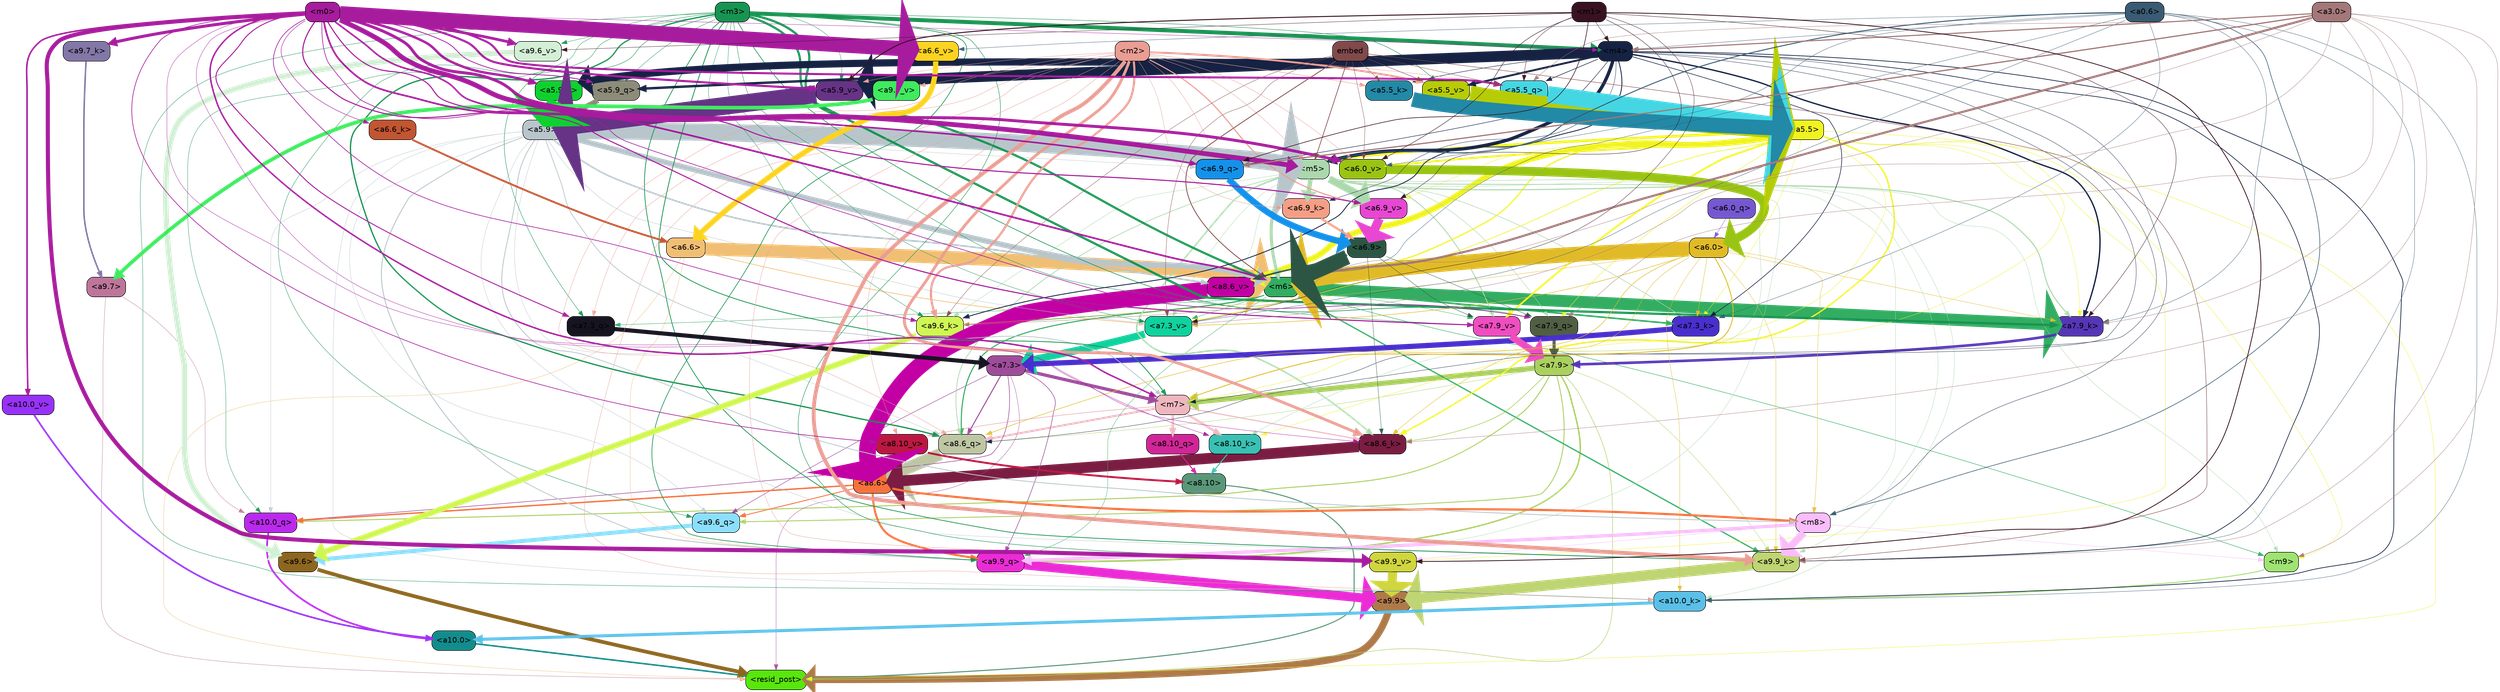 strict digraph "" {
	graph [bgcolor=transparent,
		layout=dot,
		overlap=false,
		splines=true
	];
	"<a10.0>"	[color=black,
		fillcolor="#128c8c",
		fontname=Helvetica,
		shape=box,
		style="filled, rounded"];
	"<resid_post>"	[color=black,
		fillcolor="#59e60d",
		fontname=Helvetica,
		shape=box,
		style="filled, rounded"];
	"<a10.0>" -> "<resid_post>"	[color="#128c8c",
		penwidth=2.7864551544189453];
	"<a9.9>"	[color=black,
		fillcolor="#af7a49",
		fontname=Helvetica,
		shape=box,
		style="filled, rounded"];
	"<a9.9>" -> "<resid_post>"	[color="#af7a49",
		penwidth=12.923796653747559];
	"<a9.7>"	[color=black,
		fillcolor="#bd769a",
		fontname=Helvetica,
		shape=box,
		style="filled, rounded"];
	"<a9.7>" -> "<resid_post>"	[color="#bd769a",
		penwidth=0.6];
	"<a10.0_q>"	[color=black,
		fillcolor="#ba29ec",
		fontname=Helvetica,
		shape=box,
		style="filled, rounded"];
	"<a9.7>" -> "<a10.0_q>"	[color="#bd769a",
		penwidth=0.6];
	"<a9.6>"	[color=black,
		fillcolor="#8d661f",
		fontname=Helvetica,
		shape=box,
		style="filled, rounded"];
	"<a9.6>" -> "<resid_post>"	[color="#8d661f",
		penwidth=6.787586212158203];
	"<a8.10>"	[color=black,
		fillcolor="#599778",
		fontname=Helvetica,
		shape=box,
		style="filled, rounded"];
	"<a8.10>" -> "<resid_post>"	[color="#599778",
		penwidth=1.893411636352539];
	"<a7.9>"	[color=black,
		fillcolor="#aad05f",
		fontname=Helvetica,
		shape=box,
		style="filled, rounded"];
	"<a7.9>" -> "<resid_post>"	[color="#aad05f",
		penwidth=0.8844146728515625];
	"<a7.9>" -> "<a10.0_q>"	[color="#aad05f",
		penwidth=1.7344818115234375];
	"<a9.9_q>"	[color=black,
		fillcolor="#eb2cd6",
		fontname=Helvetica,
		shape=box,
		style="filled, rounded"];
	"<a7.9>" -> "<a9.9_q>"	[color="#aad05f",
		penwidth=2.556764602661133];
	"<a9.6_q>"	[color=black,
		fillcolor="#8cdffc",
		fontname=Helvetica,
		shape=box,
		style="filled, rounded"];
	"<a7.9>" -> "<a9.6_q>"	[color="#aad05f",
		penwidth=1.5734024047851562];
	"<a9.9_k>"	[color=black,
		fillcolor="#bfd472",
		fontname=Helvetica,
		shape=box,
		style="filled, rounded"];
	"<a7.9>" -> "<a9.9_k>"	[color="#aad05f",
		penwidth=0.6];
	"<a8.6_q>"	[color=black,
		fillcolor="#bec6a3",
		fontname=Helvetica,
		shape=box,
		style="filled, rounded"];
	"<a7.9>" -> "<a8.6_q>"	[color="#aad05f",
		penwidth=0.6];
	"<a8.6_k>"	[color=black,
		fillcolor="#7b1d42",
		fontname=Helvetica,
		shape=box,
		style="filled, rounded"];
	"<a7.9>" -> "<a8.6_k>"	[color="#aad05f",
		penwidth=1.1044578552246094];
	"<m7>"	[color=black,
		fillcolor="#eeb7c0",
		fontname=Helvetica,
		shape=box,
		style="filled, rounded"];
	"<a7.9>" -> "<m7>"	[color="#aad05f",
		penwidth=9.303291320800781];
	"<a7.3>"	[color=black,
		fillcolor="#9f4c9b",
		fontname=Helvetica,
		shape=box,
		style="filled, rounded"];
	"<a7.3>" -> "<resid_post>"	[color="#9f4c9b",
		penwidth=0.6];
	"<a7.3>" -> "<a10.0_q>"	[color="#9f4c9b",
		penwidth=1.0196304321289062];
	"<a7.3>" -> "<a9.9_q>"	[color="#9f4c9b",
		penwidth=1.0234184265136719];
	"<a7.3>" -> "<a9.6_q>"	[color="#9f4c9b",
		penwidth=0.8452873229980469];
	"<a7.3>" -> "<a8.6_q>"	[color="#9f4c9b",
		penwidth=1.7823410034179688];
	"<a7.3>" -> "<m7>"	[color="#9f4c9b",
		penwidth=5.876461029052734];
	"<a6.6>"	[color=black,
		fillcolor="#f1bf74",
		fontname=Helvetica,
		shape=box,
		style="filled, rounded"];
	"<a6.6>" -> "<resid_post>"	[color="#f1bf74",
		penwidth=0.6];
	"<m6>"	[color=black,
		fillcolor="#32ad62",
		fontname=Helvetica,
		shape=box,
		style="filled, rounded"];
	"<a6.6>" -> "<m6>"	[color="#f1bf74",
		penwidth=23.930784225463867];
	"<a6.6>" -> "<a9.9_q>"	[color="#f1bf74",
		penwidth=0.6];
	"<a7.3_v>"	[color=black,
		fillcolor="#0fd29e",
		fontname=Helvetica,
		shape=box,
		style="filled, rounded"];
	"<a6.6>" -> "<a7.3_v>"	[color="#f1bf74",
		penwidth=1.21759033203125];
	"<a5.5>"	[color=black,
		fillcolor="#f0f322",
		fontname=Helvetica,
		shape=box,
		style="filled, rounded"];
	"<a5.5>" -> "<resid_post>"	[color="#f0f322",
		penwidth=0.6];
	"<m9>"	[color=black,
		fillcolor="#9fe372",
		fontname=Helvetica,
		shape=box,
		style="filled, rounded"];
	"<a5.5>" -> "<m9>"	[color="#f0f322",
		penwidth=0.6];
	"<m5>"	[color=black,
		fillcolor="#abd8ac",
		fontname=Helvetica,
		shape=box,
		style="filled, rounded"];
	"<a5.5>" -> "<m5>"	[color="#f0f322",
		penwidth=4.7835540771484375];
	"<a5.5>" -> "<m6>"	[color="#f0f322",
		penwidth=2.1995925903320312];
	"<a9.9_v>"	[color=black,
		fillcolor="#cfd63e",
		fontname=Helvetica,
		shape=box,
		style="filled, rounded"];
	"<a5.5>" -> "<a9.9_v>"	[color="#f0f322",
		penwidth=0.6];
	"<a8.10_k>"	[color=black,
		fillcolor="#39c1b3",
		fontname=Helvetica,
		shape=box,
		style="filled, rounded"];
	"<a5.5>" -> "<a8.10_k>"	[color="#f0f322",
		penwidth=0.6];
	"<a5.5>" -> "<a8.6_k>"	[color="#f0f322",
		penwidth=2.472736358642578];
	"<a8.6_v>"	[color=black,
		fillcolor="#c300a4",
		fontname=Helvetica,
		shape=box,
		style="filled, rounded"];
	"<a5.5>" -> "<a8.6_v>"	[color="#f0f322",
		penwidth=10.442989349365234];
	"<a5.5>" -> "<m7>"	[color="#f0f322",
		penwidth=0.6];
	"<a7.9_q>"	[color=black,
		fillcolor="#505f43",
		fontname=Helvetica,
		shape=box,
		style="filled, rounded"];
	"<a5.5>" -> "<a7.9_q>"	[color="#f0f322",
		penwidth=0.7591667175292969];
	"<a7.9_k>"	[color=black,
		fillcolor="#5536b7",
		fontname=Helvetica,
		shape=box,
		style="filled, rounded"];
	"<a5.5>" -> "<a7.9_k>"	[color="#f0f322",
		penwidth=0.6];
	"<a7.3_k>"	[color=black,
		fillcolor="#492fcf",
		fontname=Helvetica,
		shape=box,
		style="filled, rounded"];
	"<a5.5>" -> "<a7.3_k>"	[color="#f0f322",
		penwidth=0.6];
	"<a7.9_v>"	[color=black,
		fillcolor="#ef4dc0",
		fontname=Helvetica,
		shape=box,
		style="filled, rounded"];
	"<a5.5>" -> "<a7.9_v>"	[color="#f0f322",
		penwidth=3.245147705078125];
	"<a5.5>" -> "<a7.3_v>"	[color="#f0f322",
		penwidth=1.1645736694335938];
	"<a6.9_v>"	[color=black,
		fillcolor="#e747d2",
		fontname=Helvetica,
		shape=box,
		style="filled, rounded"];
	"<a5.5>" -> "<a6.9_v>"	[color="#f0f322",
		penwidth=0.6];
	"<a6.0_v>"	[color=black,
		fillcolor="#9ac414",
		fontname=Helvetica,
		shape=box,
		style="filled, rounded"];
	"<a5.5>" -> "<a6.0_v>"	[color="#f0f322",
		penwidth=3.363260269165039];
	"<a10.0_q>" -> "<a10.0>"	[color="#ba29ec",
		penwidth=3.1444664001464844];
	"<a10.0_k>"	[color=black,
		fillcolor="#5ac0e8",
		fontname=Helvetica,
		shape=box,
		style="filled, rounded"];
	"<a10.0_k>" -> "<a10.0>"	[color="#5ac0e8",
		penwidth=5.4525909423828125];
	"<a10.0_v>"	[color=black,
		fillcolor="#9732f8",
		fontname=Helvetica,
		shape=box,
		style="filled, rounded"];
	"<a10.0_v>" -> "<a10.0>"	[color="#9732f8",
		penwidth=3.0300064086914062];
	"<a8.6>"	[color=black,
		fillcolor="#f7713c",
		fontname=Helvetica,
		shape=box,
		style="filled, rounded"];
	"<a8.6>" -> "<a10.0_q>"	[color="#f7713c",
		penwidth=2.5089454650878906];
	"<m8>"	[color=black,
		fillcolor="#f9bdfa",
		fontname=Helvetica,
		shape=box,
		style="filled, rounded"];
	"<a8.6>" -> "<m8>"	[color="#f7713c",
		penwidth=3.8859214782714844];
	"<a8.6>" -> "<a9.9_q>"	[color="#f7713c",
		penwidth=3.6845054626464844];
	"<a8.6>" -> "<a9.6_q>"	[color="#f7713c",
		penwidth=1.5447807312011719];
	"<a5.9>"	[color=black,
		fillcolor="#b8c6cc",
		fontname=Helvetica,
		shape=box,
		style="filled, rounded"];
	"<a5.9>" -> "<a10.0_q>"	[color="#b8c6cc",
		penwidth=0.6];
	"<a5.9>" -> "<a10.0_k>"	[color="#b8c6cc",
		penwidth=0.6];
	"<a5.9>" -> "<m5>"	[color="#b8c6cc",
		penwidth=31.267347157001495];
	"<a5.9>" -> "<m8>"	[color="#b8c6cc",
		penwidth=1.464630126953125];
	"<a5.9>" -> "<m6>"	[color="#b8c6cc",
		penwidth=9.825342178344727];
	"<a5.9>" -> "<a9.9_q>"	[color="#b8c6cc",
		penwidth=1.596353530883789];
	"<a5.9>" -> "<a9.6_q>"	[color="#b8c6cc",
		penwidth=0.6];
	"<a5.9>" -> "<a9.9_k>"	[color="#b8c6cc",
		penwidth=0.6];
	"<a5.9>" -> "<a8.6_q>"	[color="#b8c6cc",
		penwidth=0.6];
	"<a5.9>" -> "<a8.6_v>"	[color="#b8c6cc",
		penwidth=2.8492889404296875];
	"<a5.9>" -> "<m7>"	[color="#b8c6cc",
		penwidth=1.298828125];
	"<a5.9>" -> "<a7.3_v>"	[color="#b8c6cc",
		penwidth=0.6673469543457031];
	"<a6.9_q>"	[color=black,
		fillcolor="#1492eb",
		fontname=Helvetica,
		shape=box,
		style="filled, rounded"];
	"<a5.9>" -> "<a6.9_q>"	[color="#b8c6cc",
		penwidth=0.6];
	"<m3>"	[color=black,
		fillcolor="#189452",
		fontname=Helvetica,
		shape=box,
		style="filled, rounded"];
	"<m3>" -> "<a10.0_q>"	[color="#189452",
		penwidth=0.6];
	"<m3>" -> "<a10.0_k>"	[color="#189452",
		penwidth=0.6515960693359375];
	"<m4>"	[color=black,
		fillcolor="#152243",
		fontname=Helvetica,
		shape=box,
		style="filled, rounded"];
	"<m3>" -> "<m4>"	[color="#189452",
		penwidth=7.229139089584351];
	"<m3>" -> "<m6>"	[color="#189452",
		penwidth=3.9082374572753906];
	"<m3>" -> "<a9.9_q>"	[color="#189452",
		penwidth=1.1573524475097656];
	"<m3>" -> "<a9.6_q>"	[color="#189452",
		penwidth=0.6665763854980469];
	"<m3>" -> "<a9.9_k>"	[color="#189452",
		penwidth=1.2922554016113281];
	"<a9.6_k>"	[color=black,
		fillcolor="#d0f654",
		fontname=Helvetica,
		shape=box,
		style="filled, rounded"];
	"<m3>" -> "<a9.6_k>"	[color="#189452",
		penwidth=0.6];
	"<m3>" -> "<a9.9_v>"	[color="#189452",
		penwidth=0.8194351196289062];
	"<a9.6_v>"	[color=black,
		fillcolor="#d3efd5",
		fontname=Helvetica,
		shape=box,
		style="filled, rounded"];
	"<m3>" -> "<a9.6_v>"	[color="#189452",
		penwidth=0.6];
	"<m3>" -> "<a8.6_q>"	[color="#189452",
		penwidth=2.3087081909179688];
	"<m3>" -> "<m7>"	[color="#189452",
		penwidth=1.4269332885742188];
	"<m3>" -> "<a7.9_q>"	[color="#189452",
		penwidth=1.1066970825195312];
	"<a7.3_q>"	[color=black,
		fillcolor="#161421",
		fontname=Helvetica,
		shape=box,
		style="filled, rounded"];
	"<m3>" -> "<a7.3_q>"	[color="#189452",
		penwidth=0.7512741088867188];
	"<m3>" -> "<a7.9_k>"	[color="#189452",
		penwidth=4.039222717285156];
	"<m3>" -> "<a7.9_v>"	[color="#189452",
		penwidth=0.7148361206054688];
	"<m3>" -> "<a7.3_v>"	[color="#189452",
		penwidth=0.6];
	"<a5.9_q>"	[color=black,
		fillcolor="#8d8b79",
		fontname=Helvetica,
		shape=box,
		style="filled, rounded"];
	"<m3>" -> "<a5.9_q>"	[color="#189452",
		penwidth=0.6];
	"<a5.9_v>"	[color=black,
		fillcolor="#663386",
		fontname=Helvetica,
		shape=box,
		style="filled, rounded"];
	"<m3>" -> "<a5.9_v>"	[color="#189452",
		penwidth=0.6];
	"<a5.5_v>"	[color=black,
		fillcolor="#b6cc06",
		fontname=Helvetica,
		shape=box,
		style="filled, rounded"];
	"<m3>" -> "<a5.5_v>"	[color="#189452",
		penwidth=0.77032470703125];
	"<m9>" -> "<a10.0_k>"	[color="#9fe372",
		penwidth=1.6660614013671875];
	"<a6.0>"	[color=black,
		fillcolor="#e1bb27",
		fontname=Helvetica,
		shape=box,
		style="filled, rounded"];
	"<a6.0>" -> "<a10.0_k>"	[color="#e1bb27",
		penwidth=0.6];
	"<a6.0>" -> "<m8>"	[color="#e1bb27",
		penwidth=0.6];
	"<a6.0>" -> "<m6>"	[color="#e1bb27",
		penwidth=27.421106338500977];
	"<a6.0>" -> "<a9.9_k>"	[color="#e1bb27",
		penwidth=0.6];
	"<a6.0>" -> "<a9.6_k>"	[color="#e1bb27",
		penwidth=0.6];
	"<a6.0>" -> "<a8.6_q>"	[color="#e1bb27",
		penwidth=0.9132194519042969];
	"<a6.0>" -> "<a8.6_k>"	[color="#e1bb27",
		penwidth=0.6815147399902344];
	"<a6.0>" -> "<m7>"	[color="#e1bb27",
		penwidth=1.6019248962402344];
	"<a6.0>" -> "<a7.9_k>"	[color="#e1bb27",
		penwidth=0.6];
	"<a6.0>" -> "<a7.3_k>"	[color="#e1bb27",
		penwidth=0.6977958679199219];
	"<a6.0>" -> "<a7.3_v>"	[color="#e1bb27",
		penwidth=0.929962158203125];
	"<m5>" -> "<a10.0_k>"	[color="#abd8ac",
		penwidth=0.6];
	"<m5>" -> "<m9>"	[color="#abd8ac",
		penwidth=0.6];
	"<m5>" -> "<m8>"	[color="#abd8ac",
		penwidth=0.6];
	"<m5>" -> "<m6>"	[color="#abd8ac",
		penwidth=5.431392669677734];
	"<m5>" -> "<a9.9_q>"	[color="#abd8ac",
		penwidth=0.6];
	"<m5>" -> "<a9.9_k>"	[color="#abd8ac",
		penwidth=0.6];
	"<m5>" -> "<a9.6_k>"	[color="#abd8ac",
		penwidth=0.6386642456054688];
	"<m5>" -> "<a8.6_q>"	[color="#abd8ac",
		penwidth=1.2591972351074219];
	"<m5>" -> "<a8.10_k>"	[color="#abd8ac",
		penwidth=0.6];
	"<m5>" -> "<a8.6_k>"	[color="#abd8ac",
		penwidth=2.6946449279785156];
	"<m5>" -> "<a8.6_v>"	[color="#abd8ac",
		penwidth=0.6];
	"<m5>" -> "<a7.9_q>"	[color="#abd8ac",
		penwidth=0.7665519714355469];
	"<m5>" -> "<a7.9_k>"	[color="#abd8ac",
		penwidth=1.8526344299316406];
	"<m5>" -> "<a7.3_k>"	[color="#abd8ac",
		penwidth=0.9341239929199219];
	"<m5>" -> "<a7.9_v>"	[color="#abd8ac",
		penwidth=1.5646629333496094];
	"<m5>" -> "<a7.3_v>"	[color="#abd8ac",
		penwidth=0.6];
	"<a6.9_k>"	[color=black,
		fillcolor="#f59e86",
		fontname=Helvetica,
		shape=box,
		style="filled, rounded"];
	"<m5>" -> "<a6.9_k>"	[color="#abd8ac",
		penwidth=8.011568069458008];
	"<m5>" -> "<a6.9_v>"	[color="#abd8ac",
		penwidth=13.59255313873291];
	"<m4>" -> "<a10.0_k>"	[color="#152243",
		penwidth=1.25018310546875];
	"<m4>" -> "<m5>"	[color="#152243",
		penwidth=6.1193389892578125];
	"<m4>" -> "<m8>"	[color="#152243",
		penwidth=0.6];
	"<m4>" -> "<a9.9_k>"	[color="#152243",
		penwidth=1.1661796569824219];
	"<m4>" -> "<a9.6_k>"	[color="#152243",
		penwidth=1.4973335266113281];
	"<m4>" -> "<a8.6_q>"	[color="#152243",
		penwidth=0.6];
	"<m4>" -> "<m7>"	[color="#152243",
		penwidth=0.6];
	"<m4>" -> "<a7.9_k>"	[color="#152243",
		penwidth=2.4165687561035156];
	"<m4>" -> "<a7.3_k>"	[color="#152243",
		penwidth=1.0460968017578125];
	"<m4>" -> "<a6.9_q>"	[color="#152243",
		penwidth=0.8512439727783203];
	"<m4>" -> "<a6.9_k>"	[color="#152243",
		penwidth=0.6];
	"<m4>" -> "<a5.9_q>"	[color="#152243",
		penwidth=4.355656862258911];
	"<a5.5_q>"	[color=black,
		fillcolor="#44d7e3",
		fontname=Helvetica,
		shape=box,
		style="filled, rounded"];
	"<m4>" -> "<a5.5_q>"	[color="#152243",
		penwidth=0.9633944928646088];
	"<a5.9_k>"	[color=black,
		fillcolor="#0ed12f",
		fontname=Helvetica,
		shape=box,
		style="filled, rounded"];
	"<m4>" -> "<a5.9_k>"	[color="#152243",
		penwidth=13.172050669789314];
	"<a5.5_k>"	[color=black,
		fillcolor="#2289a6",
		fontname=Helvetica,
		shape=box,
		style="filled, rounded"];
	"<m4>" -> "<a5.5_k>"	[color="#152243",
		penwidth=0.8152766693383455];
	"<m4>" -> "<a5.9_v>"	[color="#152243",
		penwidth=19.4284610748291];
	"<m4>" -> "<a5.5_v>"	[color="#152243",
		penwidth=3.507258892059326];
	"<m2>"	[color=black,
		fillcolor="#e99d93",
		fontname=Helvetica,
		shape=box,
		style="filled, rounded"];
	"<m2>" -> "<a10.0_k>"	[color="#e99d93",
		penwidth=0.6];
	"<m2>" -> "<m5>"	[color="#e99d93",
		penwidth=0.6];
	"<m2>" -> "<a9.9_k>"	[color="#e99d93",
		penwidth=6.92070198059082];
	"<m2>" -> "<a9.6_k>"	[color="#e99d93",
		penwidth=3.8988914489746094];
	"<m2>" -> "<a9.9_v>"	[color="#e99d93",
		penwidth=0.6];
	"<a9.7_v>"	[color=black,
		fillcolor="#3fea5e",
		fontname=Helvetica,
		shape=box,
		style="filled, rounded"];
	"<m2>" -> "<a9.7_v>"	[color="#e99d93",
		penwidth=0.6];
	"<m2>" -> "<a8.6_q>"	[color="#e99d93",
		penwidth=0.6];
	"<m2>" -> "<a8.6_k>"	[color="#e99d93",
		penwidth=5.143730163574219];
	"<a8.10_v>"	[color=black,
		fillcolor="#bb1942",
		fontname=Helvetica,
		shape=box,
		style="filled, rounded"];
	"<m2>" -> "<a8.10_v>"	[color="#e99d93",
		penwidth=0.6];
	"<m2>" -> "<a7.3_q>"	[color="#e99d93",
		penwidth=0.6];
	"<m2>" -> "<a6.9_q>"	[color="#e99d93",
		penwidth=0.6];
	"<m2>" -> "<a6.9_k>"	[color="#e99d93",
		penwidth=0.6];
	"<m2>" -> "<a6.9_v>"	[color="#e99d93",
		penwidth=2.028548240661621];
	"<m2>" -> "<a6.0_v>"	[color="#e99d93",
		penwidth=0.6];
	"<m2>" -> "<a5.5_q>"	[color="#e99d93",
		penwidth=0.6];
	"<m2>" -> "<a5.5_k>"	[color="#e99d93",
		penwidth=0.7776045799255371];
	"<m2>" -> "<a5.9_v>"	[color="#e99d93",
		penwidth=0.6];
	"<m2>" -> "<a5.5_v>"	[color="#e99d93",
		penwidth=3.4590091705322266];
	"<a0.6>"	[color=black,
		fillcolor="#395b73",
		fontname=Helvetica,
		shape=box,
		style="filled, rounded"];
	"<a0.6>" -> "<a10.0_k>"	[color="#395b73",
		penwidth=0.6];
	"<a0.6>" -> "<m5>"	[color="#395b73",
		penwidth=1.7274513244628906];
	"<a0.6>" -> "<m4>"	[color="#395b73",
		penwidth=0.6];
	"<a0.6>" -> "<m8>"	[color="#395b73",
		penwidth=1.0607566833496094];
	"<a0.6>" -> "<m6>"	[color="#395b73",
		penwidth=0.6];
	"<a0.6>" -> "<a9.9_k>"	[color="#395b73",
		penwidth=0.6];
	"<a0.6>" -> "<a7.9_k>"	[color="#395b73",
		penwidth=0.6];
	"<a0.6>" -> "<a7.3_k>"	[color="#395b73",
		penwidth=0.6];
	"<a0.6>" -> "<a7.3_v>"	[color="#395b73",
		penwidth=0.6];
	"<a6.6_v>"	[color=black,
		fillcolor="#fcd321",
		fontname=Helvetica,
		shape=box,
		style="filled, rounded"];
	"<a0.6>" -> "<a6.6_v>"	[color="#395b73",
		penwidth=0.6];
	"<a0.6>" -> "<a6.0_v>"	[color="#395b73",
		penwidth=0.6];
	"<m0>"	[color=black,
		fillcolor="#a71b9d",
		fontname=Helvetica,
		shape=box,
		style="filled, rounded"];
	"<m0>" -> "<a10.0_v>"	[color="#a71b9d",
		penwidth=2.7909584045410156];
	"<m0>" -> "<m5>"	[color="#a71b9d",
		penwidth=8.78599739074707];
	"<m0>" -> "<m4>"	[color="#a71b9d",
		penwidth=0.6];
	"<m0>" -> "<m6>"	[color="#a71b9d",
		penwidth=3.150815963745117];
	"<a9.7_k>"	[color=black,
		fillcolor="#8277a6",
		fontname=Helvetica,
		shape=box,
		style="filled, rounded"];
	"<m0>" -> "<a9.7_k>"	[color="#a71b9d",
		penwidth=5.480962753295898];
	"<m0>" -> "<a9.6_k>"	[color="#a71b9d",
		penwidth=1.15008544921875];
	"<m0>" -> "<a9.9_v>"	[color="#a71b9d",
		penwidth=7.475120544433594];
	"<m0>" -> "<a9.6_v>"	[color="#a71b9d",
		penwidth=4.936069488525391];
	"<m0>" -> "<a8.10_k>"	[color="#a71b9d",
		penwidth=0.6];
	"<m0>" -> "<a8.6_k>"	[color="#a71b9d",
		penwidth=0.6];
	"<m0>" -> "<a8.10_v>"	[color="#a71b9d",
		penwidth=1.1534996032714844];
	"<m0>" -> "<m7>"	[color="#a71b9d",
		penwidth=2.678760528564453];
	"<m0>" -> "<a7.9_q>"	[color="#a71b9d",
		penwidth=1.1338691711425781];
	"<m0>" -> "<a7.3_q>"	[color="#a71b9d",
		penwidth=1.6680107116699219];
	"<m0>" -> "<a7.9_v>"	[color="#a71b9d",
		penwidth=1.9322586059570312];
	"<m0>" -> "<a6.9_q>"	[color="#a71b9d",
		penwidth=2.9280242919921875];
	"<a6.6_k>"	[color=black,
		fillcolor="#c25532",
		fontname=Helvetica,
		shape=box,
		style="filled, rounded"];
	"<m0>" -> "<a6.6_k>"	[color="#a71b9d",
		penwidth=0.8051528930664062];
	"<m0>" -> "<a6.9_v>"	[color="#a71b9d",
		penwidth=1.90679931640625];
	"<m0>" -> "<a6.6_v>"	[color="#a71b9d",
		penwidth=27.590713024139404];
	"<m0>" -> "<a6.0_v>"	[color="#a71b9d",
		penwidth=5.300485610961914];
	"<m0>" -> "<a5.9_q>"	[color="#a71b9d",
		penwidth=1.4063267260789871];
	"<m0>" -> "<a5.5_q>"	[color="#a71b9d",
		penwidth=3.669348359107971];
	"<m0>" -> "<a5.9_k>"	[color="#a71b9d",
		penwidth=4.430317521095276];
	"<m0>" -> "<a5.9_v>"	[color="#a71b9d",
		penwidth=3.794544219970703];
	"<m8>" -> "<m9>"	[color="#f9bdfa",
		penwidth=0.6313362121582031];
	"<m8>" -> "<a9.9_q>"	[color="#f9bdfa",
		penwidth=5.770286560058594];
	"<m8>" -> "<a9.9_k>"	[color="#f9bdfa",
		penwidth=13.544536590576172];
	"<m8>" -> "<a9.9_v>"	[color="#f9bdfa",
		penwidth=0.6769180297851562];
	"<m6>" -> "<m9>"	[color="#32ad62",
		penwidth=0.831085205078125];
	"<m6>" -> "<a9.9_q>"	[color="#32ad62",
		penwidth=0.6];
	"<m6>" -> "<a9.9_k>"	[color="#32ad62",
		penwidth=2.2610092163085938];
	"<m6>" -> "<a9.6_k>"	[color="#32ad62",
		penwidth=0.9135551452636719];
	"<m6>" -> "<a8.6_q>"	[color="#32ad62",
		penwidth=1.8845787048339844];
	"<m6>" -> "<a7.9_q>"	[color="#32ad62",
		penwidth=0.6];
	"<m6>" -> "<a7.3_q>"	[color="#32ad62",
		penwidth=0.6883163452148438];
	"<m6>" -> "<a7.9_k>"	[color="#32ad62",
		penwidth=21.964813232421875];
	"<m6>" -> "<a7.3_k>"	[color="#32ad62",
		penwidth=2.91131591796875];
	"<m6>" -> "<a7.9_v>"	[color="#32ad62",
		penwidth=0.6];
	"<m6>" -> "<a7.3_v>"	[color="#32ad62",
		penwidth=0.6];
	"<a3.0>"	[color=black,
		fillcolor="#a47879",
		fontname=Helvetica,
		shape=box,
		style="filled, rounded"];
	"<a3.0>" -> "<m9>"	[color="#a47879",
		penwidth=0.6];
	"<a3.0>" -> "<m4>"	[color="#a47879",
		penwidth=1.9741888046264648];
	"<a3.0>" -> "<m6>"	[color="#a47879",
		penwidth=3.8968238830566406];
	"<a3.0>" -> "<a9.9_k>"	[color="#a47879",
		penwidth=0.6];
	"<a3.0>" -> "<a9.6_k>"	[color="#a47879",
		penwidth=0.6];
	"<a3.0>" -> "<a8.6_k>"	[color="#a47879",
		penwidth=0.6];
	"<a3.0>" -> "<a7.9_q>"	[color="#a47879",
		penwidth=0.6];
	"<a3.0>" -> "<a7.9_k>"	[color="#a47879",
		penwidth=0.6];
	"<a3.0>" -> "<a7.3_v>"	[color="#a47879",
		penwidth=0.6];
	"<a3.0>" -> "<a6.9_q>"	[color="#a47879",
		penwidth=2.1861515045166016];
	"<a3.0>" -> "<a5.5_q>"	[color="#a47879",
		penwidth=0.6];
	"<a9.9_q>" -> "<a9.9>"	[color="#eb2cd6",
		penwidth=16.464736938476562];
	"<a9.6_q>" -> "<a9.6>"	[color="#8cdffc",
		penwidth=7.308631896972656];
	"<a9.9_k>" -> "<a9.9>"	[color="#bfd472",
		penwidth=19.301467895507812];
	"<a9.7_k>" -> "<a9.7>"	[color="#8277a6",
		penwidth=2.7707557678222656];
	"<a9.6_k>" -> "<a9.6>"	[color="#d0f654",
		penwidth=10.403305053710938];
	"<a9.9_v>" -> "<a9.9>"	[color="#cfd63e",
		penwidth=16.81983184814453];
	"<a9.7_v>" -> "<a9.7>"	[color="#3fea5e",
		penwidth=6.70074462890625];
	"<a9.6_v>" -> "<a9.6>"	[color="#d3efd5",
		penwidth=9.79925537109375];
	embed	[color=black,
		fillcolor="#82494b",
		fontname=Helvetica,
		shape=box,
		style="filled, rounded"];
	embed -> "<m5>"	[color="#82494b",
		penwidth=1.1670169830322266];
	embed -> "<m6>"	[color="#82494b",
		penwidth=1.4111289978027344];
	embed -> "<a9.9_k>"	[color="#82494b",
		penwidth=0.80859375];
	embed -> "<a9.6_k>"	[color="#82494b",
		penwidth=0.6];
	embed -> "<a7.3_v>"	[color="#82494b",
		penwidth=0.6];
	embed -> "<a6.0_v>"	[color="#82494b",
		penwidth=0.6];
	embed -> "<a5.5_q>"	[color="#82494b",
		penwidth=0.6];
	embed -> "<a5.5_k>"	[color="#82494b",
		penwidth=0.6];
	embed -> "<a5.5_v>"	[color="#82494b",
		penwidth=0.7409811019897461];
	"<m1>"	[color=black,
		fillcolor="#381220",
		fontname=Helvetica,
		shape=box,
		style="filled, rounded"];
	"<m1>" -> "<m4>"	[color="#381220",
		penwidth=0.6];
	"<m1>" -> "<a9.9_v>"	[color="#381220",
		penwidth=1.4208946228027344];
	"<m1>" -> "<a9.6_v>"	[color="#381220",
		penwidth=0.6];
	"<m1>" -> "<a7.9_k>"	[color="#381220",
		penwidth=0.6887626647949219];
	"<m1>" -> "<a7.3_v>"	[color="#381220",
		penwidth=0.6];
	"<m1>" -> "<a6.9_q>"	[color="#381220",
		penwidth=1.0768356323242188];
	"<m1>" -> "<a6.9_v>"	[color="#381220",
		penwidth=0.6883478164672852];
	"<m1>" -> "<a6.0_v>"	[color="#381220",
		penwidth=0.7740592956542969];
	"<m1>" -> "<a5.5_q>"	[color="#381220",
		penwidth=0.6];
	"<m1>" -> "<a5.9_v>"	[color="#381220",
		penwidth=1.7338924407958984];
	"<a8.10_q>"	[color=black,
		fillcolor="#d12698",
		fontname=Helvetica,
		shape=box,
		style="filled, rounded"];
	"<a8.10_q>" -> "<a8.10>"	[color="#d12698",
		penwidth=1.7811279296875];
	"<a8.6_q>" -> "<a8.6>"	[color="#bec6a3",
		penwidth=22.317277908325195];
	"<a8.10_k>" -> "<a8.10>"	[color="#39c1b3",
		penwidth=1.7837142944335938];
	"<a8.6_k>" -> "<a8.6>"	[color="#7b1d42",
		penwidth=19.71087646484375];
	"<a8.10_v>" -> "<a8.10>"	[color="#bb1942",
		penwidth=3.5402908325195312];
	"<a8.6_v>" -> "<a8.6>"	[color="#c300a4",
		penwidth=30.895540237426758];
	"<m7>" -> "<a8.10_q>"	[color="#eeb7c0",
		penwidth=4.252986907958984];
	"<m7>" -> "<a8.6_q>"	[color="#eeb7c0",
		penwidth=3.5507469177246094];
	"<m7>" -> "<a8.10_k>"	[color="#eeb7c0",
		penwidth=3.938507080078125];
	"<m7>" -> "<a8.6_k>"	[color="#eeb7c0",
		penwidth=1.8858871459960938];
	"<m7>" -> "<a8.10_v>"	[color="#eeb7c0",
		penwidth=1.2127037048339844];
	"<a6.9>"	[color=black,
		fillcolor="#2c5643",
		fontname=Helvetica,
		shape=box,
		style="filled, rounded"];
	"<a6.9>" -> "<m6>"	[color="#2c5643",
		penwidth=27.450809478759766];
	"<a6.9>" -> "<a8.6_k>"	[color="#2c5643",
		penwidth=0.6];
	"<a6.9>" -> "<a8.6_v>"	[color="#2c5643",
		penwidth=2.679126739501953];
	"<a6.9>" -> "<a7.9_q>"	[color="#2c5643",
		penwidth=0.6];
	"<a6.9>" -> "<a7.9_v>"	[color="#2c5643",
		penwidth=0.6488113403320312];
	"<a7.9_q>" -> "<a7.9>"	[color="#505f43",
		penwidth=5.569522857666016];
	"<a7.3_q>" -> "<a7.3>"	[color="#161421",
		penwidth=7.5018310546875];
	"<a7.9_k>" -> "<a7.9>"	[color="#5536b7",
		penwidth=4.734790802001953];
	"<a7.3_k>" -> "<a7.3>"	[color="#492fcf",
		penwidth=9.60067367553711];
	"<a7.9_v>" -> "<a7.9>"	[color="#ef4dc0",
		penwidth=12.590103149414062];
	"<a7.3_v>" -> "<a7.3>"	[color="#0fd29e",
		penwidth=13.250770568847656];
	"<a6.9_q>" -> "<a6.9>"	[color="#1492eb",
		penwidth=11.518375396728516];
	"<a6.0_q>"	[color=black,
		fillcolor="#7558d0",
		fontname=Helvetica,
		shape=box,
		style="filled, rounded"];
	"<a6.0_q>" -> "<a6.0>"	[color="#7558d0",
		penwidth=0.6];
	"<a6.9_k>" -> "<a6.9>"	[color="#f59e86",
		penwidth=3.948354721069336];
	"<a6.6_k>" -> "<a6.6>"	[color="#c25532",
		penwidth=3.424306869506836];
	"<a6.9_v>" -> "<a6.9>"	[color="#e747d2",
		penwidth=16.446145057678223];
	"<a6.6_v>" -> "<a6.6>"	[color="#fcd321",
		penwidth=9.679876327514648];
	"<a6.0_v>" -> "<a6.0>"	[color="#9ac414",
		penwidth=16.110068321228027];
	"<a5.9_q>" -> "<a5.9>"	[color="#8d8b79",
		penwidth=9.340856552124023];
	"<a5.5_q>" -> "<a5.5>"	[color="#44d7e3",
		penwidth=30.77096378803253];
	"<a5.9_k>" -> "<a5.9>"	[color="#0ed12f",
		penwidth=25.117648124694824];
	"<a5.5_k>" -> "<a5.5>"	[color="#2289a6",
		penwidth=27.105809450149536];
	"<a5.9_v>" -> "<a5.9>"	[color="#663386",
		penwidth=32.588881492614746];
	"<a5.5_v>" -> "<a5.5>"	[color="#b6cc06",
		penwidth=38.72335910797119];
}
